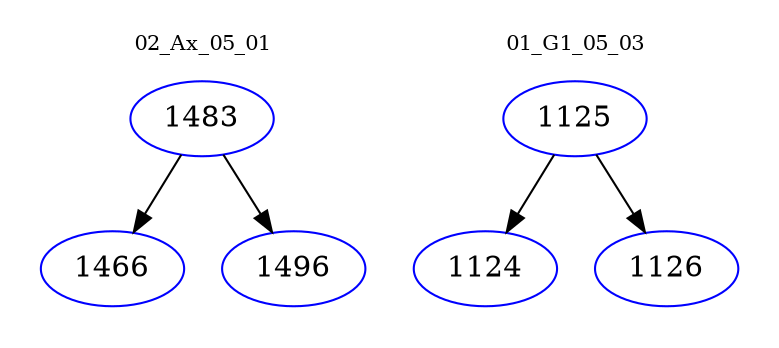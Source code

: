 digraph{
subgraph cluster_0 {
color = white
label = "02_Ax_05_01";
fontsize=10;
T0_1483 [label="1483", color="blue"]
T0_1483 -> T0_1466 [color="black"]
T0_1466 [label="1466", color="blue"]
T0_1483 -> T0_1496 [color="black"]
T0_1496 [label="1496", color="blue"]
}
subgraph cluster_1 {
color = white
label = "01_G1_05_03";
fontsize=10;
T1_1125 [label="1125", color="blue"]
T1_1125 -> T1_1124 [color="black"]
T1_1124 [label="1124", color="blue"]
T1_1125 -> T1_1126 [color="black"]
T1_1126 [label="1126", color="blue"]
}
}
